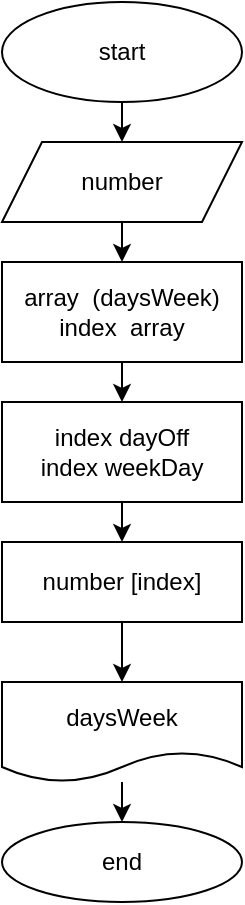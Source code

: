 <mxfile>
    <diagram id="_11YF9idxJkEBj0cQZan" name="Page-1">
        <mxGraphModel dx="523" dy="478" grid="1" gridSize="10" guides="1" tooltips="1" connect="1" arrows="1" fold="1" page="1" pageScale="1" pageWidth="827" pageHeight="1169" math="0" shadow="0">
            <root>
                <mxCell id="0"/>
                <mxCell id="1" parent="0"/>
                <mxCell id="4" value="" style="edgeStyle=none;html=1;" edge="1" parent="1" source="2" target="3">
                    <mxGeometry relative="1" as="geometry"/>
                </mxCell>
                <mxCell id="2" value="start" style="ellipse;whiteSpace=wrap;html=1;" vertex="1" parent="1">
                    <mxGeometry x="260" y="40" width="120" height="50" as="geometry"/>
                </mxCell>
                <mxCell id="6" value="" style="edgeStyle=none;html=1;" edge="1" parent="1" source="3" target="5">
                    <mxGeometry relative="1" as="geometry"/>
                </mxCell>
                <mxCell id="3" value="number" style="shape=parallelogram;perimeter=parallelogramPerimeter;whiteSpace=wrap;html=1;fixedSize=1;" vertex="1" parent="1">
                    <mxGeometry x="260" y="110" width="120" height="40" as="geometry"/>
                </mxCell>
                <mxCell id="8" value="" style="edgeStyle=none;html=1;" edge="1" parent="1" source="5" target="7">
                    <mxGeometry relative="1" as="geometry"/>
                </mxCell>
                <mxCell id="5" value="array&amp;nbsp; (daysWeek)&lt;br&gt;index&amp;nbsp; array" style="whiteSpace=wrap;html=1;" vertex="1" parent="1">
                    <mxGeometry x="260" y="170" width="120" height="50" as="geometry"/>
                </mxCell>
                <mxCell id="10" value="" style="edgeStyle=none;html=1;" edge="1" parent="1" source="7" target="9">
                    <mxGeometry relative="1" as="geometry"/>
                </mxCell>
                <mxCell id="7" value="index&amp;nbsp;dayOff&lt;br&gt;index&amp;nbsp;weekDay" style="whiteSpace=wrap;html=1;" vertex="1" parent="1">
                    <mxGeometry x="260" y="240" width="120" height="50" as="geometry"/>
                </mxCell>
                <mxCell id="14" value="" style="edgeStyle=none;html=1;" edge="1" parent="1" source="9" target="13">
                    <mxGeometry relative="1" as="geometry"/>
                </mxCell>
                <mxCell id="9" value="number [index]" style="whiteSpace=wrap;html=1;" vertex="1" parent="1">
                    <mxGeometry x="260" y="310" width="120" height="40" as="geometry"/>
                </mxCell>
                <mxCell id="16" value="" style="edgeStyle=none;html=1;" edge="1" parent="1" source="13" target="15">
                    <mxGeometry relative="1" as="geometry"/>
                </mxCell>
                <mxCell id="13" value="&lt;span&gt;daysWeek&lt;/span&gt;" style="shape=document;whiteSpace=wrap;html=1;boundedLbl=1;" vertex="1" parent="1">
                    <mxGeometry x="260" y="380" width="120" height="50" as="geometry"/>
                </mxCell>
                <mxCell id="15" value="end" style="ellipse;whiteSpace=wrap;html=1;" vertex="1" parent="1">
                    <mxGeometry x="260" y="450" width="120" height="40" as="geometry"/>
                </mxCell>
            </root>
        </mxGraphModel>
    </diagram>
</mxfile>